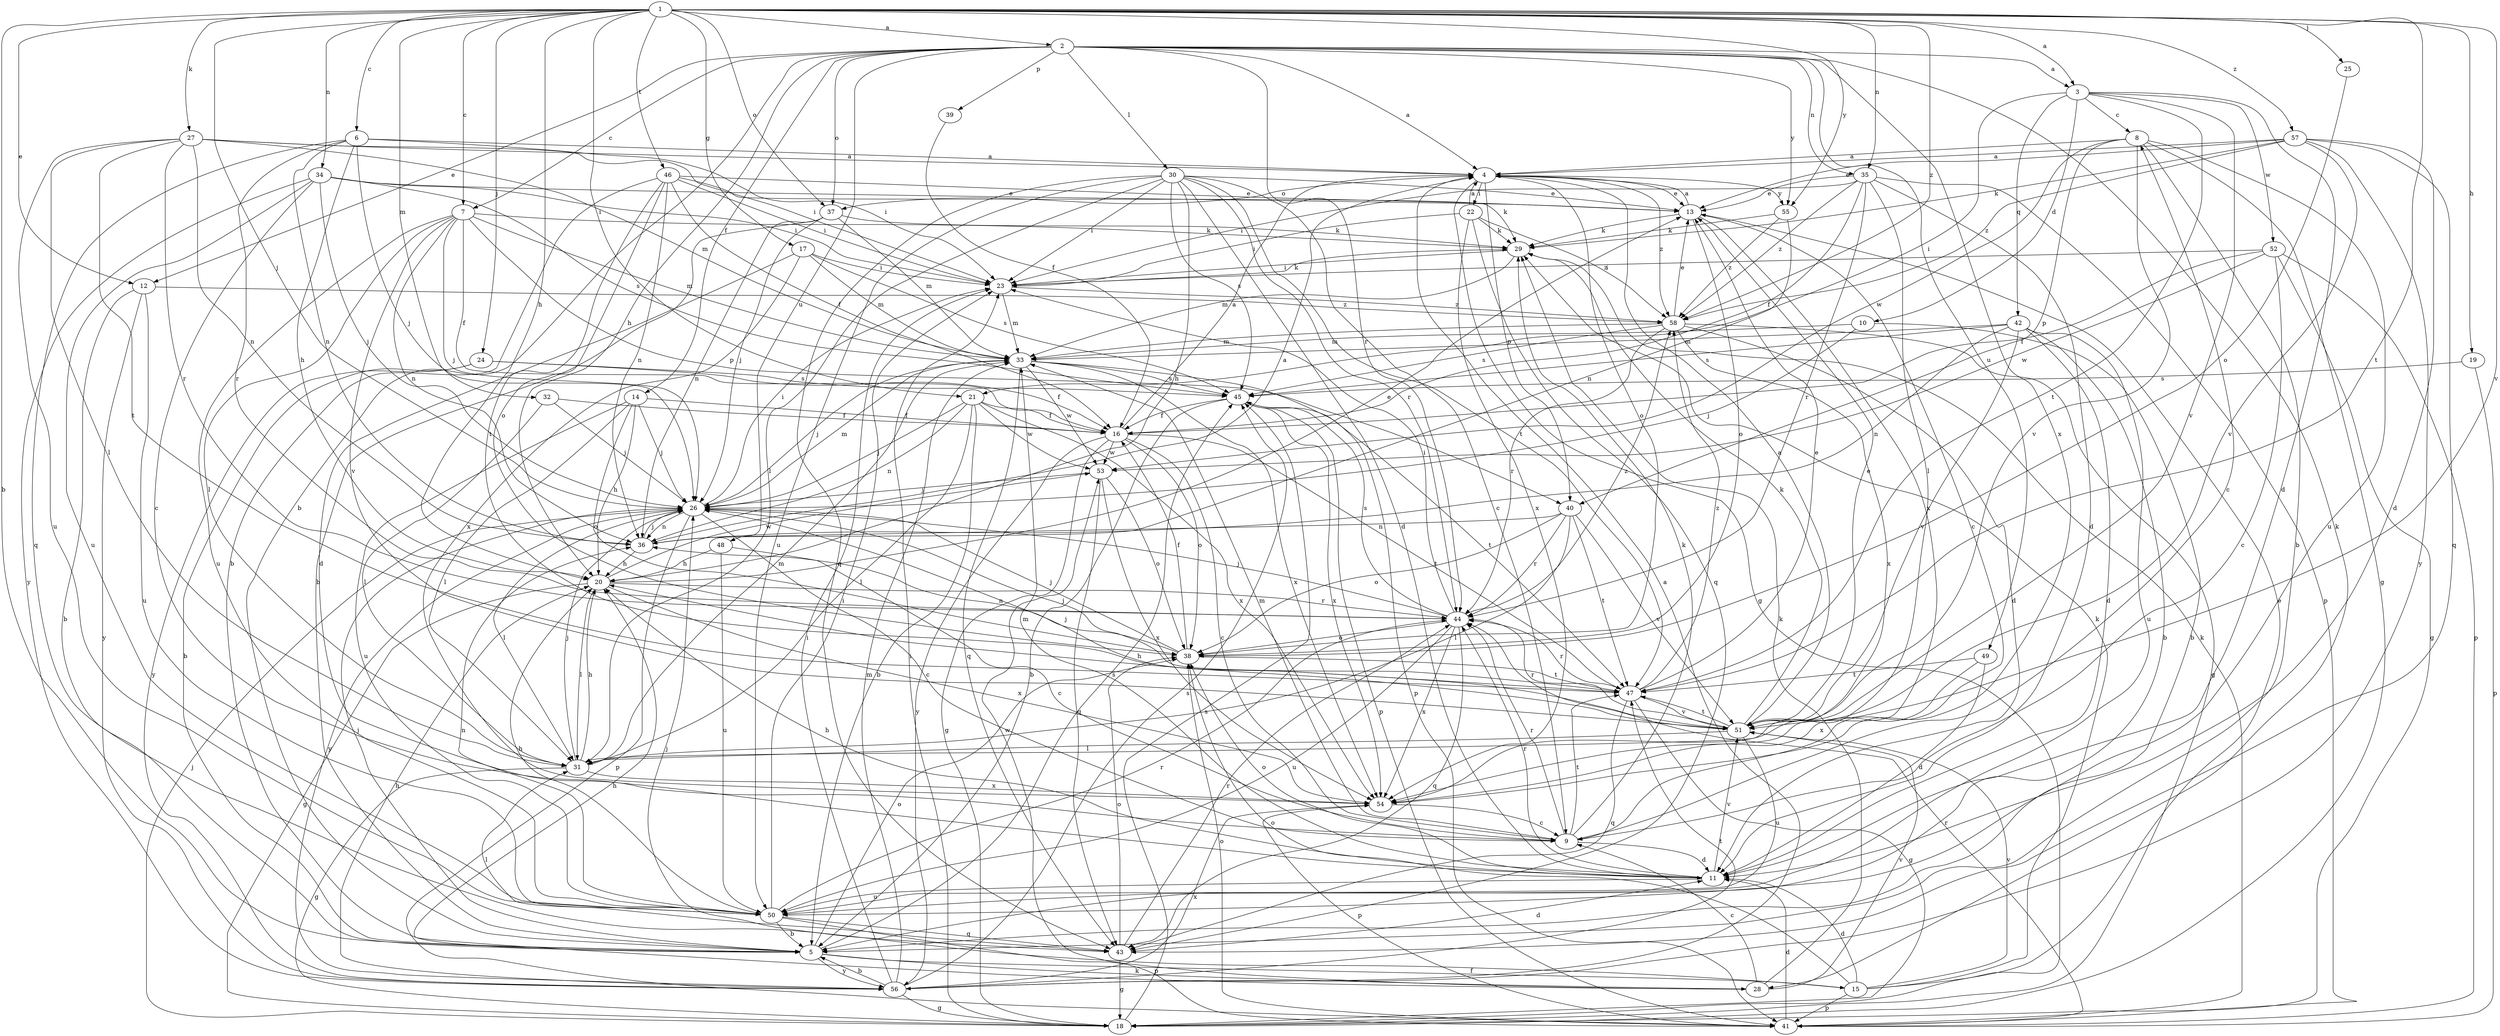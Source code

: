 strict digraph  {
	1 -> 2 [label=a];
	1 -> 3 [label=a];
	2 -> 3 [label=a];
	2 -> 4 [label=a];
	6 -> 4 [label=a];
	8 -> 4 [label=a];
	13 -> 4 [label=a];
	16 -> 4 [label=a];
	22 -> 4 [label=a];
	27 -> 4 [label=a];
	36 -> 4 [label=a];
	51 -> 4 [label=a];
	56 -> 4 [label=a];
	57 -> 4 [label=a];
	1 -> 5 [label=b];
	2 -> 5 [label=b];
	8 -> 5 [label=b];
	10 -> 5 [label=b];
	12 -> 5 [label=b];
	21 -> 5 [label=b];
	24 -> 5 [label=b];
	37 -> 5 [label=b];
	42 -> 5 [label=b];
	45 -> 5 [label=b];
	46 -> 5 [label=b];
	50 -> 5 [label=b];
	56 -> 5 [label=b];
	1 -> 6 [label=c];
	1 -> 7 [label=c];
	2 -> 7 [label=c];
	3 -> 8 [label=c];
	9 -> 8 [label=c];
	13 -> 9 [label=c];
	16 -> 9 [label=c];
	26 -> 9 [label=c];
	28 -> 9 [label=c];
	30 -> 9 [label=c];
	34 -> 9 [label=c];
	48 -> 9 [label=c];
	52 -> 9 [label=c];
	54 -> 9 [label=c];
	3 -> 10 [label=d];
	3 -> 11 [label=d];
	9 -> 11 [label=d];
	15 -> 11 [label=d];
	17 -> 11 [label=d];
	30 -> 11 [label=d];
	35 -> 11 [label=d];
	41 -> 11 [label=d];
	42 -> 11 [label=d];
	43 -> 11 [label=d];
	49 -> 11 [label=d];
	57 -> 11 [label=d];
	58 -> 11 [label=d];
	1 -> 12 [label=e];
	2 -> 12 [label=e];
	4 -> 13 [label=e];
	15 -> 13 [label=e];
	20 -> 13 [label=e];
	30 -> 13 [label=e];
	34 -> 13 [label=e];
	35 -> 13 [label=e];
	46 -> 13 [label=e];
	47 -> 13 [label=e];
	51 -> 13 [label=e];
	57 -> 13 [label=e];
	58 -> 13 [label=e];
	2 -> 14 [label=f];
	5 -> 15 [label=f];
	7 -> 16 [label=f];
	14 -> 16 [label=f];
	21 -> 16 [label=f];
	24 -> 16 [label=f];
	32 -> 16 [label=f];
	35 -> 16 [label=f];
	38 -> 16 [label=f];
	39 -> 16 [label=f];
	45 -> 16 [label=f];
	46 -> 16 [label=f];
	52 -> 16 [label=f];
	1 -> 17 [label=g];
	4 -> 18 [label=g];
	8 -> 18 [label=g];
	16 -> 18 [label=g];
	20 -> 18 [label=g];
	31 -> 18 [label=g];
	43 -> 18 [label=g];
	47 -> 18 [label=g];
	52 -> 18 [label=g];
	56 -> 18 [label=g];
	58 -> 18 [label=g];
	1 -> 19 [label=h];
	1 -> 20 [label=h];
	2 -> 20 [label=h];
	6 -> 20 [label=h];
	11 -> 20 [label=h];
	14 -> 20 [label=h];
	28 -> 20 [label=h];
	30 -> 20 [label=h];
	31 -> 20 [label=h];
	36 -> 20 [label=h];
	48 -> 20 [label=h];
	50 -> 20 [label=h];
	51 -> 20 [label=h];
	56 -> 20 [label=h];
	1 -> 21 [label=i];
	3 -> 21 [label=i];
	4 -> 22 [label=i];
	6 -> 23 [label=i];
	17 -> 23 [label=i];
	18 -> 23 [label=i];
	22 -> 23 [label=i];
	26 -> 23 [label=i];
	27 -> 23 [label=i];
	29 -> 23 [label=i];
	30 -> 23 [label=i];
	34 -> 23 [label=i];
	35 -> 23 [label=i];
	44 -> 23 [label=i];
	46 -> 23 [label=i];
	50 -> 23 [label=i];
	52 -> 23 [label=i];
	56 -> 23 [label=i];
	1 -> 24 [label=j];
	1 -> 25 [label=j];
	1 -> 26 [label=j];
	5 -> 26 [label=j];
	6 -> 26 [label=j];
	7 -> 26 [label=j];
	10 -> 26 [label=j];
	14 -> 26 [label=j];
	15 -> 26 [label=j];
	18 -> 26 [label=j];
	21 -> 26 [label=j];
	31 -> 26 [label=j];
	32 -> 26 [label=j];
	33 -> 26 [label=j];
	34 -> 26 [label=j];
	36 -> 26 [label=j];
	37 -> 26 [label=j];
	38 -> 26 [label=j];
	44 -> 26 [label=j];
	47 -> 26 [label=j];
	51 -> 26 [label=j];
	53 -> 26 [label=j];
	1 -> 27 [label=k];
	2 -> 28 [label=k];
	5 -> 28 [label=k];
	7 -> 29 [label=k];
	9 -> 29 [label=k];
	13 -> 29 [label=k];
	15 -> 29 [label=k];
	22 -> 29 [label=k];
	23 -> 29 [label=k];
	28 -> 29 [label=k];
	37 -> 29 [label=k];
	41 -> 29 [label=k];
	46 -> 29 [label=k];
	51 -> 29 [label=k];
	55 -> 29 [label=k];
	57 -> 29 [label=k];
	2 -> 30 [label=l];
	7 -> 31 [label=l];
	14 -> 31 [label=l];
	20 -> 31 [label=l];
	21 -> 31 [label=l];
	26 -> 31 [label=l];
	27 -> 31 [label=l];
	30 -> 31 [label=l];
	32 -> 31 [label=l];
	35 -> 31 [label=l];
	40 -> 31 [label=l];
	43 -> 31 [label=l];
	51 -> 31 [label=l];
	1 -> 32 [label=m];
	7 -> 33 [label=m];
	9 -> 33 [label=m];
	10 -> 33 [label=m];
	11 -> 33 [label=m];
	17 -> 33 [label=m];
	23 -> 33 [label=m];
	26 -> 33 [label=m];
	27 -> 33 [label=m];
	29 -> 33 [label=m];
	31 -> 33 [label=m];
	37 -> 33 [label=m];
	42 -> 33 [label=m];
	56 -> 33 [label=m];
	58 -> 33 [label=m];
	1 -> 34 [label=n];
	1 -> 35 [label=n];
	2 -> 35 [label=n];
	6 -> 36 [label=n];
	7 -> 36 [label=n];
	21 -> 36 [label=n];
	26 -> 36 [label=n];
	27 -> 36 [label=n];
	37 -> 36 [label=n];
	38 -> 36 [label=n];
	40 -> 36 [label=n];
	42 -> 36 [label=n];
	46 -> 36 [label=n];
	50 -> 36 [label=n];
	55 -> 36 [label=n];
	1 -> 37 [label=o];
	2 -> 37 [label=o];
	4 -> 37 [label=o];
	4 -> 38 [label=o];
	5 -> 38 [label=o];
	11 -> 38 [label=o];
	13 -> 38 [label=o];
	14 -> 38 [label=o];
	15 -> 38 [label=o];
	16 -> 38 [label=o];
	25 -> 38 [label=o];
	40 -> 38 [label=o];
	41 -> 38 [label=o];
	43 -> 38 [label=o];
	44 -> 38 [label=o];
	46 -> 38 [label=o];
	53 -> 38 [label=o];
	2 -> 39 [label=p];
	4 -> 40 [label=p];
	7 -> 40 [label=p];
	8 -> 40 [label=p];
	15 -> 41 [label=p];
	19 -> 41 [label=p];
	26 -> 41 [label=p];
	33 -> 41 [label=p];
	35 -> 41 [label=p];
	45 -> 41 [label=p];
	50 -> 41 [label=p];
	52 -> 41 [label=p];
	54 -> 41 [label=p];
	3 -> 42 [label=q];
	6 -> 43 [label=q];
	22 -> 43 [label=q];
	30 -> 43 [label=q];
	33 -> 43 [label=q];
	44 -> 43 [label=q];
	47 -> 43 [label=q];
	50 -> 43 [label=q];
	53 -> 43 [label=q];
	57 -> 43 [label=q];
	2 -> 44 [label=r];
	6 -> 44 [label=r];
	9 -> 44 [label=r];
	11 -> 44 [label=r];
	20 -> 44 [label=r];
	27 -> 44 [label=r];
	30 -> 44 [label=r];
	35 -> 44 [label=r];
	40 -> 44 [label=r];
	41 -> 44 [label=r];
	43 -> 44 [label=r];
	47 -> 44 [label=r];
	50 -> 44 [label=r];
	51 -> 44 [label=r];
	58 -> 44 [label=r];
	5 -> 45 [label=s];
	17 -> 45 [label=s];
	18 -> 45 [label=s];
	19 -> 45 [label=s];
	24 -> 45 [label=s];
	30 -> 45 [label=s];
	33 -> 45 [label=s];
	34 -> 45 [label=s];
	42 -> 45 [label=s];
	44 -> 45 [label=s];
	56 -> 45 [label=s];
	58 -> 45 [label=s];
	1 -> 46 [label=t];
	1 -> 47 [label=t];
	3 -> 47 [label=t];
	9 -> 47 [label=t];
	16 -> 47 [label=t];
	27 -> 47 [label=t];
	30 -> 47 [label=t];
	38 -> 47 [label=t];
	40 -> 47 [label=t];
	45 -> 47 [label=t];
	46 -> 47 [label=t];
	49 -> 47 [label=t];
	51 -> 47 [label=t];
	56 -> 47 [label=t];
	2 -> 48 [label=u];
	2 -> 49 [label=u];
	7 -> 50 [label=u];
	8 -> 50 [label=u];
	11 -> 50 [label=u];
	12 -> 50 [label=u];
	14 -> 50 [label=u];
	27 -> 50 [label=u];
	30 -> 50 [label=u];
	34 -> 50 [label=u];
	42 -> 50 [label=u];
	44 -> 50 [label=u];
	48 -> 50 [label=u];
	51 -> 50 [label=u];
	1 -> 51 [label=v];
	3 -> 51 [label=v];
	7 -> 51 [label=v];
	8 -> 51 [label=v];
	11 -> 51 [label=v];
	15 -> 51 [label=v];
	28 -> 51 [label=v];
	40 -> 51 [label=v];
	42 -> 51 [label=v];
	47 -> 51 [label=v];
	57 -> 51 [label=v];
	3 -> 52 [label=w];
	8 -> 53 [label=w];
	16 -> 53 [label=w];
	20 -> 53 [label=w];
	21 -> 53 [label=w];
	28 -> 53 [label=w];
	33 -> 53 [label=w];
	52 -> 53 [label=w];
	2 -> 54 [label=x];
	13 -> 54 [label=x];
	17 -> 54 [label=x];
	20 -> 54 [label=x];
	21 -> 54 [label=x];
	22 -> 54 [label=x];
	31 -> 54 [label=x];
	33 -> 54 [label=x];
	44 -> 54 [label=x];
	45 -> 54 [label=x];
	49 -> 54 [label=x];
	53 -> 54 [label=x];
	56 -> 54 [label=x];
	58 -> 54 [label=x];
	1 -> 55 [label=y];
	2 -> 55 [label=y];
	4 -> 55 [label=y];
	5 -> 56 [label=y];
	12 -> 56 [label=y];
	16 -> 56 [label=y];
	24 -> 56 [label=y];
	26 -> 56 [label=y];
	34 -> 56 [label=y];
	57 -> 56 [label=y];
	1 -> 57 [label=z];
	1 -> 58 [label=z];
	4 -> 58 [label=z];
	12 -> 58 [label=z];
	22 -> 58 [label=z];
	23 -> 58 [label=z];
	35 -> 58 [label=z];
	44 -> 58 [label=z];
	47 -> 58 [label=z];
	55 -> 58 [label=z];
	57 -> 58 [label=z];
}

